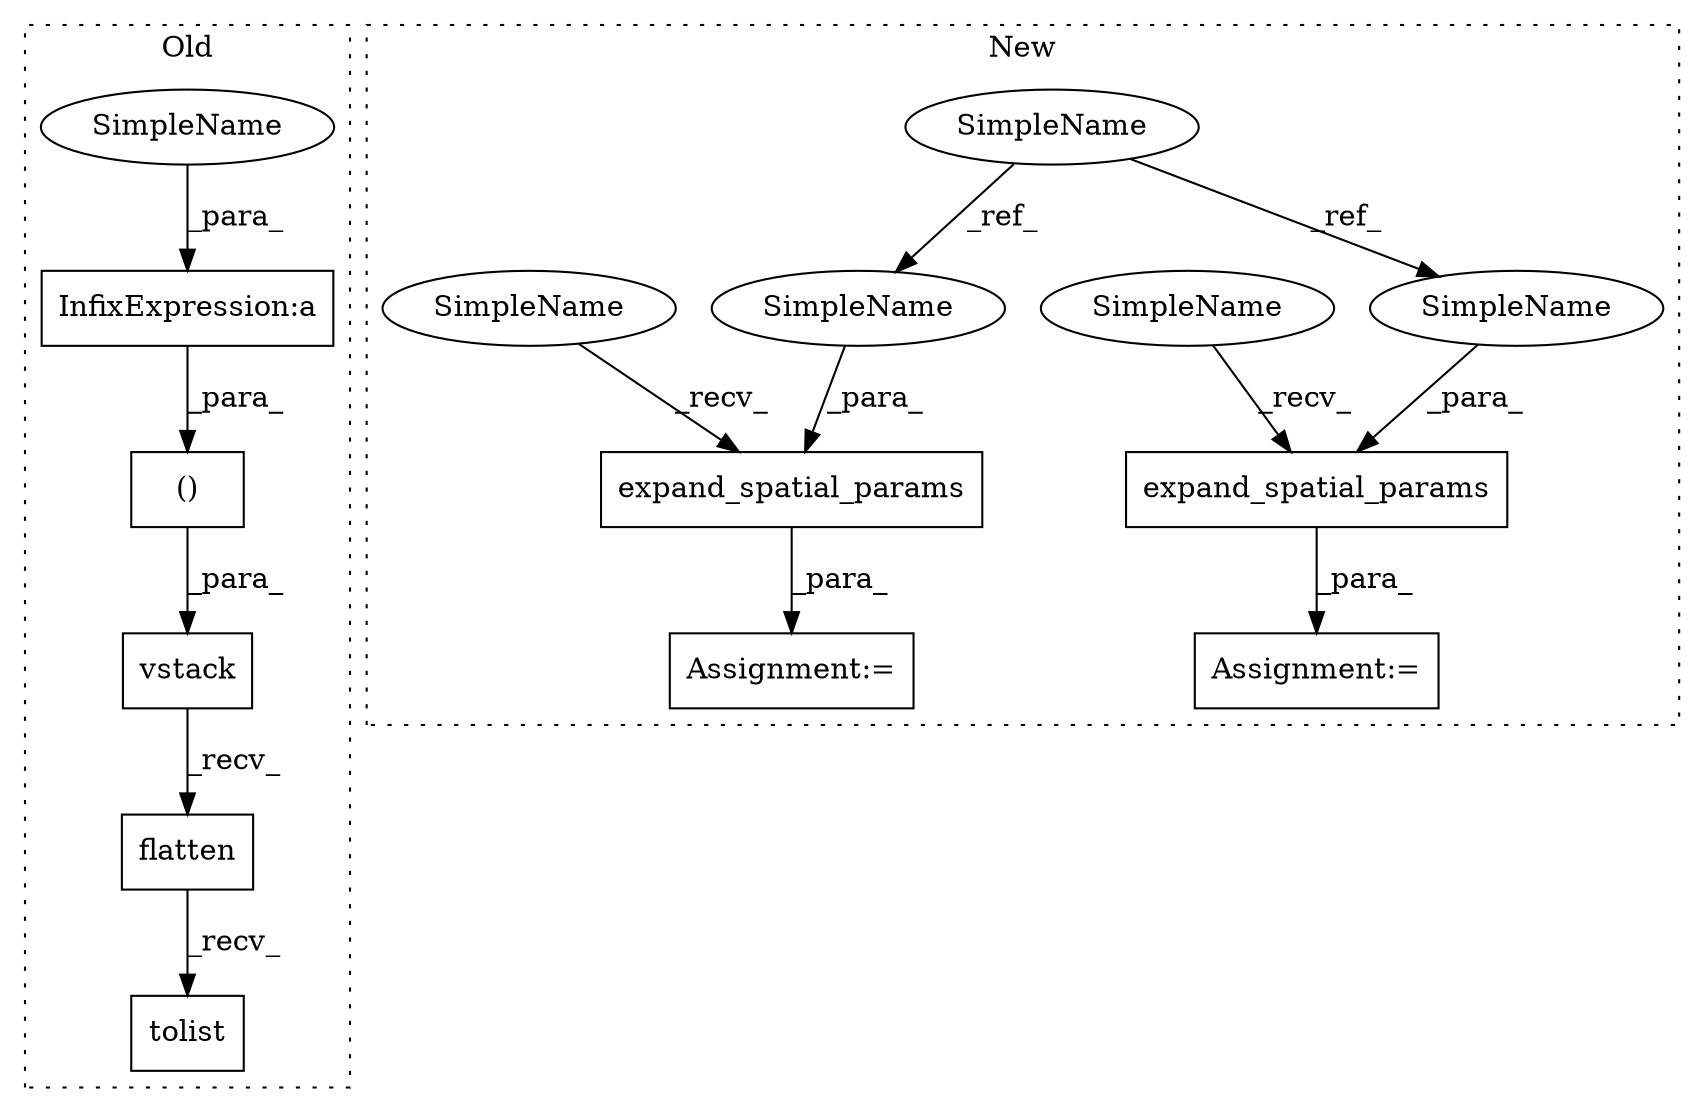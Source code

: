digraph G {
subgraph cluster0 {
1 [label="tolist" a="32" s="3065" l="8" shape="box"];
3 [label="()" a="106" s="2778" l="100" shape="box"];
4 [label="InfixExpression:a" a="27" s="2806" l="3" shape="box"];
7 [label="flatten" a="32" s="2881" l="9" shape="box"];
8 [label="vstack" a="32" s="2766,2878" l="12,2" shape="box"];
13 [label="SimpleName" a="42" s="2809" l="12" shape="ellipse"];
label = "Old";
style="dotted";
}
subgraph cluster1 {
2 [label="expand_spatial_params" a="32" s="3359,3405" l="22,1" shape="box"];
5 [label="SimpleName" a="42" s="3098" l="12" shape="ellipse"];
6 [label="expand_spatial_params" a="32" s="3191,3242" l="22,1" shape="box"];
9 [label="Assignment:=" a="7" s="3347" l="1" shape="box"];
10 [label="Assignment:=" a="7" s="3179" l="1" shape="box"];
11 [label="SimpleName" a="42" s="3393" l="12" shape="ellipse"];
12 [label="SimpleName" a="42" s="3230" l="12" shape="ellipse"];
14 [label="SimpleName" a="42" s="3348" l="10" shape="ellipse"];
15 [label="SimpleName" a="42" s="3180" l="10" shape="ellipse"];
label = "New";
style="dotted";
}
2 -> 9 [label="_para_"];
3 -> 8 [label="_para_"];
4 -> 3 [label="_para_"];
5 -> 11 [label="_ref_"];
5 -> 12 [label="_ref_"];
6 -> 10 [label="_para_"];
7 -> 1 [label="_recv_"];
8 -> 7 [label="_recv_"];
11 -> 2 [label="_para_"];
12 -> 6 [label="_para_"];
13 -> 4 [label="_para_"];
14 -> 2 [label="_recv_"];
15 -> 6 [label="_recv_"];
}